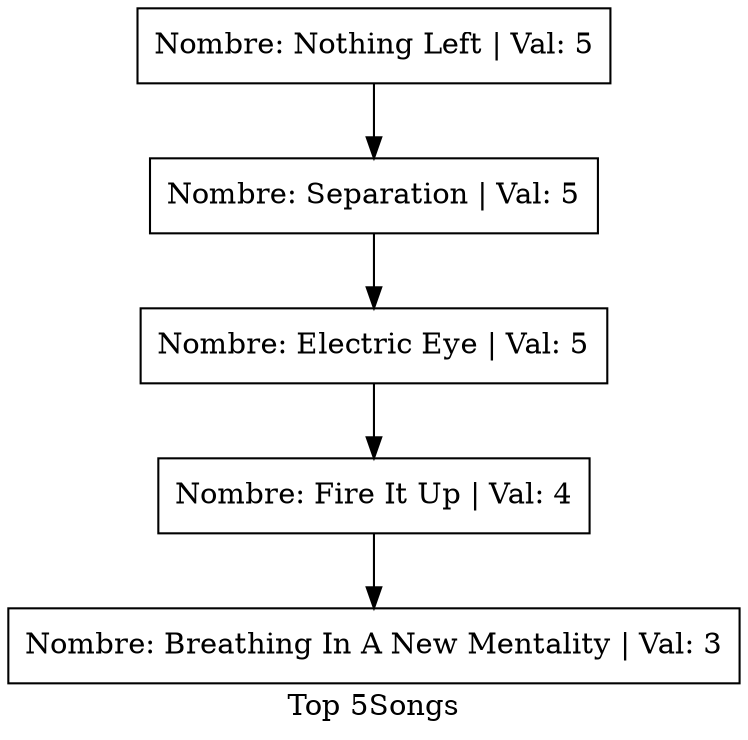 digraph top{
node [shape=box];
label="Top 5Songs";
"Nombre: Nothing Left | Val: 5"->"Nombre: Separation | Val: 5";
"Nombre: Separation | Val: 5"->"Nombre: Electric Eye | Val: 5";
"Nombre: Electric Eye | Val: 5"->"Nombre: Fire It Up | Val: 4";
"Nombre: Fire It Up | Val: 4"->"Nombre: Breathing In A New Mentality | Val: 3";
"Nombre: Breathing In A New Mentality | Val: 3";
}

